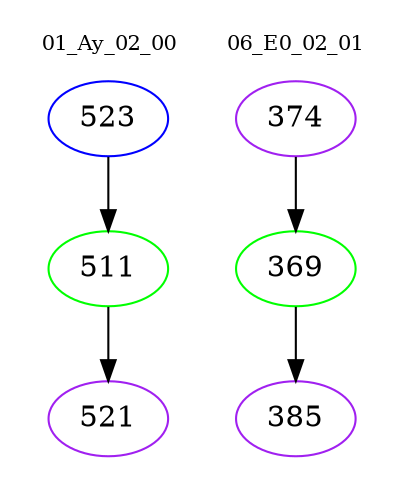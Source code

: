 digraph{
subgraph cluster_0 {
color = white
label = "01_Ay_02_00";
fontsize=10;
T0_523 [label="523", color="blue"]
T0_523 -> T0_511 [color="black"]
T0_511 [label="511", color="green"]
T0_511 -> T0_521 [color="black"]
T0_521 [label="521", color="purple"]
}
subgraph cluster_1 {
color = white
label = "06_E0_02_01";
fontsize=10;
T1_374 [label="374", color="purple"]
T1_374 -> T1_369 [color="black"]
T1_369 [label="369", color="green"]
T1_369 -> T1_385 [color="black"]
T1_385 [label="385", color="purple"]
}
}
